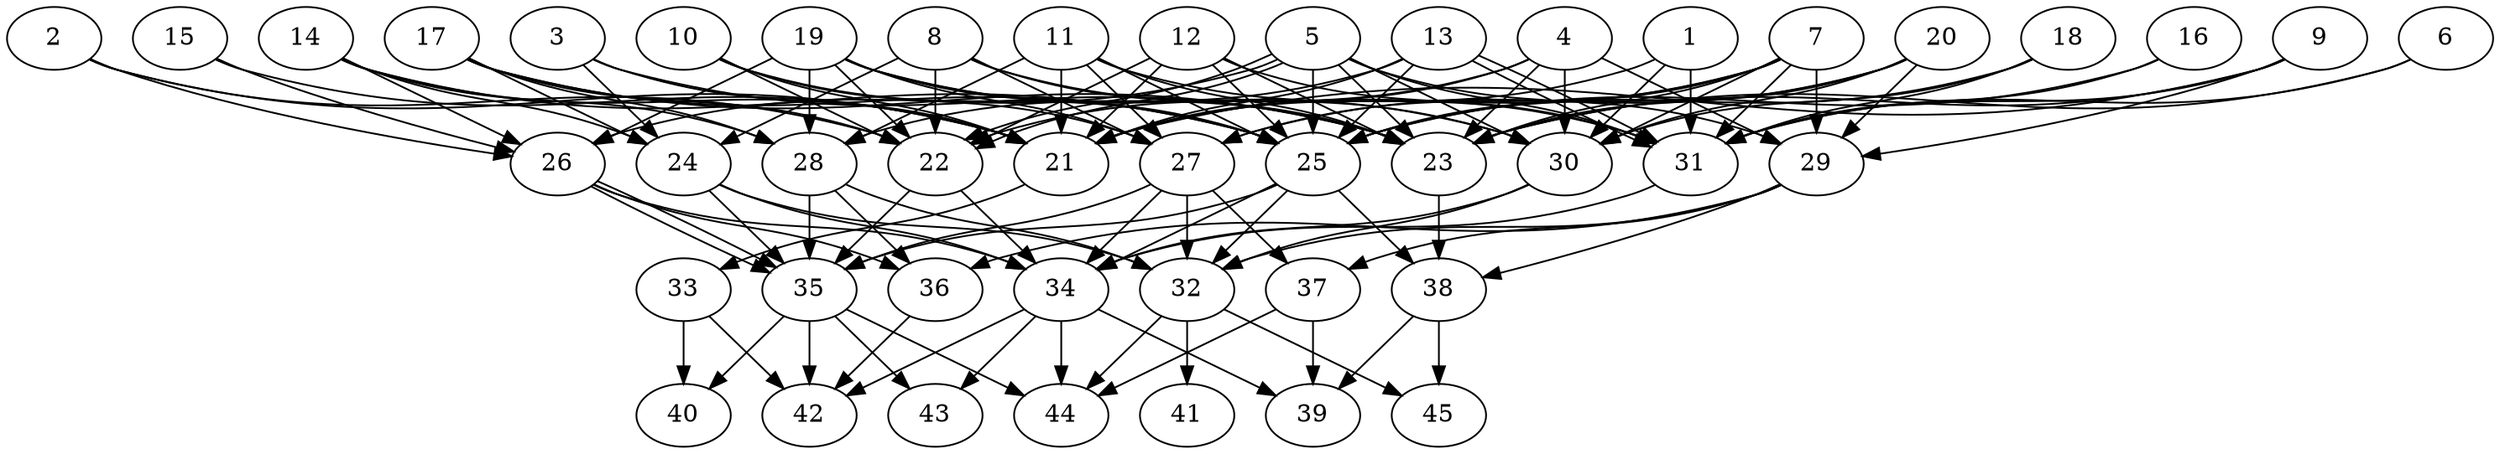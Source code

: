 // DAG automatically generated by daggen at Tue Aug  6 16:31:44 2019
// ./daggen --dot -n 45 --ccr 0.3 --fat 0.7 --regular 0.5 --density 0.6 --mindata 5242880 --maxdata 52428800 
digraph G {
  1 [size="45028693", alpha="0.04", expect_size="13508608"] 
  1 -> 21 [size ="13508608"]
  1 -> 30 [size ="13508608"]
  1 -> 31 [size ="13508608"]
  2 [size="130577067", alpha="0.09", expect_size="39173120"] 
  2 -> 21 [size ="39173120"]
  2 -> 22 [size ="39173120"]
  2 -> 26 [size ="39173120"]
  3 [size="60409173", alpha="0.03", expect_size="18122752"] 
  3 -> 21 [size ="18122752"]
  3 -> 23 [size ="18122752"]
  3 -> 24 [size ="18122752"]
  4 [size="162187947", alpha="0.00", expect_size="48656384"] 
  4 -> 21 [size ="48656384"]
  4 -> 22 [size ="48656384"]
  4 -> 23 [size ="48656384"]
  4 -> 29 [size ="48656384"]
  4 -> 30 [size ="48656384"]
  5 [size="32945493", alpha="0.11", expect_size="9883648"] 
  5 -> 22 [size ="9883648"]
  5 -> 22 [size ="9883648"]
  5 -> 23 [size ="9883648"]
  5 -> 25 [size ="9883648"]
  5 -> 26 [size ="9883648"]
  5 -> 29 [size ="9883648"]
  5 -> 30 [size ="9883648"]
  5 -> 31 [size ="9883648"]
  6 [size="96750933", alpha="0.06", expect_size="29025280"] 
  6 -> 23 [size ="29025280"]
  6 -> 31 [size ="29025280"]
  7 [size="156573013", alpha="0.03", expect_size="46971904"] 
  7 -> 21 [size ="46971904"]
  7 -> 23 [size ="46971904"]
  7 -> 25 [size ="46971904"]
  7 -> 27 [size ="46971904"]
  7 -> 29 [size ="46971904"]
  7 -> 30 [size ="46971904"]
  7 -> 31 [size ="46971904"]
  8 [size="40024747", alpha="0.15", expect_size="12007424"] 
  8 -> 22 [size ="12007424"]
  8 -> 23 [size ="12007424"]
  8 -> 24 [size ="12007424"]
  8 -> 27 [size ="12007424"]
  8 -> 30 [size ="12007424"]
  9 [size="120494080", alpha="0.06", expect_size="36148224"] 
  9 -> 21 [size ="36148224"]
  9 -> 23 [size ="36148224"]
  9 -> 29 [size ="36148224"]
  9 -> 31 [size ="36148224"]
  10 [size="118224213", alpha="0.06", expect_size="35467264"] 
  10 -> 21 [size ="35467264"]
  10 -> 22 [size ="35467264"]
  10 -> 25 [size ="35467264"]
  10 -> 27 [size ="35467264"]
  11 [size="55883093", alpha="0.09", expect_size="16764928"] 
  11 -> 21 [size ="16764928"]
  11 -> 23 [size ="16764928"]
  11 -> 25 [size ="16764928"]
  11 -> 27 [size ="16764928"]
  11 -> 28 [size ="16764928"]
  11 -> 31 [size ="16764928"]
  12 [size="86845440", alpha="0.01", expect_size="26053632"] 
  12 -> 21 [size ="26053632"]
  12 -> 22 [size ="26053632"]
  12 -> 23 [size ="26053632"]
  12 -> 25 [size ="26053632"]
  12 -> 31 [size ="26053632"]
  13 [size="154682027", alpha="0.17", expect_size="46404608"] 
  13 -> 21 [size ="46404608"]
  13 -> 25 [size ="46404608"]
  13 -> 28 [size ="46404608"]
  13 -> 31 [size ="46404608"]
  13 -> 31 [size ="46404608"]
  14 [size="17814187", alpha="0.03", expect_size="5344256"] 
  14 -> 21 [size ="5344256"]
  14 -> 24 [size ="5344256"]
  14 -> 25 [size ="5344256"]
  14 -> 26 [size ="5344256"]
  14 -> 28 [size ="5344256"]
  15 [size="19735893", alpha="0.08", expect_size="5920768"] 
  15 -> 21 [size ="5920768"]
  15 -> 26 [size ="5920768"]
  16 [size="106963627", alpha="0.09", expect_size="32089088"] 
  16 -> 25 [size ="32089088"]
  16 -> 31 [size ="32089088"]
  17 [size="156815360", alpha="0.14", expect_size="47044608"] 
  17 -> 22 [size ="47044608"]
  17 -> 23 [size ="47044608"]
  17 -> 24 [size ="47044608"]
  17 -> 25 [size ="47044608"]
  17 -> 28 [size ="47044608"]
  18 [size="19268267", alpha="0.00", expect_size="5780480"] 
  18 -> 25 [size ="5780480"]
  18 -> 30 [size ="5780480"]
  18 -> 31 [size ="5780480"]
  19 [size="139008000", alpha="0.06", expect_size="41702400"] 
  19 -> 22 [size ="41702400"]
  19 -> 23 [size ="41702400"]
  19 -> 25 [size ="41702400"]
  19 -> 26 [size ="41702400"]
  19 -> 27 [size ="41702400"]
  19 -> 28 [size ="41702400"]
  19 -> 30 [size ="41702400"]
  20 [size="27890347", alpha="0.18", expect_size="8367104"] 
  20 -> 23 [size ="8367104"]
  20 -> 25 [size ="8367104"]
  20 -> 27 [size ="8367104"]
  20 -> 29 [size ="8367104"]
  20 -> 30 [size ="8367104"]
  21 [size="77834240", alpha="0.12", expect_size="23350272"] 
  21 -> 33 [size ="23350272"]
  22 [size="149944320", alpha="0.02", expect_size="44983296"] 
  22 -> 34 [size ="44983296"]
  22 -> 35 [size ="44983296"]
  23 [size="158839467", alpha="0.17", expect_size="47651840"] 
  23 -> 38 [size ="47651840"]
  24 [size="132628480", alpha="0.10", expect_size="39788544"] 
  24 -> 32 [size ="39788544"]
  24 -> 34 [size ="39788544"]
  24 -> 35 [size ="39788544"]
  25 [size="153378133", alpha="0.05", expect_size="46013440"] 
  25 -> 32 [size ="46013440"]
  25 -> 34 [size ="46013440"]
  25 -> 35 [size ="46013440"]
  25 -> 38 [size ="46013440"]
  26 [size="62149973", alpha="0.10", expect_size="18644992"] 
  26 -> 34 [size ="18644992"]
  26 -> 35 [size ="18644992"]
  26 -> 35 [size ="18644992"]
  26 -> 36 [size ="18644992"]
  27 [size="135813120", alpha="0.13", expect_size="40743936"] 
  27 -> 32 [size ="40743936"]
  27 -> 34 [size ="40743936"]
  27 -> 35 [size ="40743936"]
  27 -> 37 [size ="40743936"]
  28 [size="88221013", alpha="0.19", expect_size="26466304"] 
  28 -> 32 [size ="26466304"]
  28 -> 35 [size ="26466304"]
  28 -> 36 [size ="26466304"]
  29 [size="91040427", alpha="0.18", expect_size="27312128"] 
  29 -> 32 [size ="27312128"]
  29 -> 36 [size ="27312128"]
  29 -> 37 [size ="27312128"]
  29 -> 38 [size ="27312128"]
  30 [size="138704213", alpha="0.10", expect_size="41611264"] 
  30 -> 32 [size ="41611264"]
  30 -> 34 [size ="41611264"]
  31 [size="119159467", alpha="0.06", expect_size="35747840"] 
  31 -> 34 [size ="35747840"]
  32 [size="59962027", alpha="0.12", expect_size="17988608"] 
  32 -> 41 [size ="17988608"]
  32 -> 44 [size ="17988608"]
  32 -> 45 [size ="17988608"]
  33 [size="74212693", alpha="0.14", expect_size="22263808"] 
  33 -> 40 [size ="22263808"]
  33 -> 42 [size ="22263808"]
  34 [size="47561387", alpha="0.17", expect_size="14268416"] 
  34 -> 39 [size ="14268416"]
  34 -> 42 [size ="14268416"]
  34 -> 43 [size ="14268416"]
  34 -> 44 [size ="14268416"]
  35 [size="124719787", alpha="0.01", expect_size="37415936"] 
  35 -> 40 [size ="37415936"]
  35 -> 42 [size ="37415936"]
  35 -> 43 [size ="37415936"]
  35 -> 44 [size ="37415936"]
  36 [size="163874133", alpha="0.15", expect_size="49162240"] 
  36 -> 42 [size ="49162240"]
  37 [size="87012693", alpha="0.07", expect_size="26103808"] 
  37 -> 39 [size ="26103808"]
  37 -> 44 [size ="26103808"]
  38 [size="33235627", alpha="0.20", expect_size="9970688"] 
  38 -> 39 [size ="9970688"]
  38 -> 45 [size ="9970688"]
  39 [size="25091413", alpha="0.08", expect_size="7527424"] 
  40 [size="165601280", alpha="0.17", expect_size="49680384"] 
  41 [size="83657387", alpha="0.14", expect_size="25097216"] 
  42 [size="132235947", alpha="0.08", expect_size="39670784"] 
  43 [size="66143573", alpha="0.20", expect_size="19843072"] 
  44 [size="22579200", alpha="0.06", expect_size="6773760"] 
  45 [size="159177387", alpha="0.10", expect_size="47753216"] 
}
